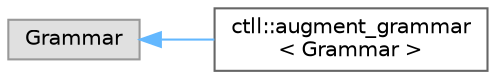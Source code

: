 digraph "类继承关系图"
{
 // LATEX_PDF_SIZE
  bgcolor="transparent";
  edge [fontname=Helvetica,fontsize=10,labelfontname=Helvetica,labelfontsize=10];
  node [fontname=Helvetica,fontsize=10,shape=box,height=0.2,width=0.4];
  rankdir="LR";
  Node0 [id="Node000000",label="Grammar",height=0.2,width=0.4,color="grey60", fillcolor="#E0E0E0", style="filled",tooltip=" "];
  Node0 -> Node1 [id="edge4976_Node000000_Node000001",dir="back",color="steelblue1",style="solid",tooltip=" "];
  Node1 [id="Node000001",label="ctll::augment_grammar\l\< Grammar \>",height=0.2,width=0.4,color="grey40", fillcolor="white", style="filled",URL="$structctll_1_1augment__grammar.html",tooltip=" "];
}

